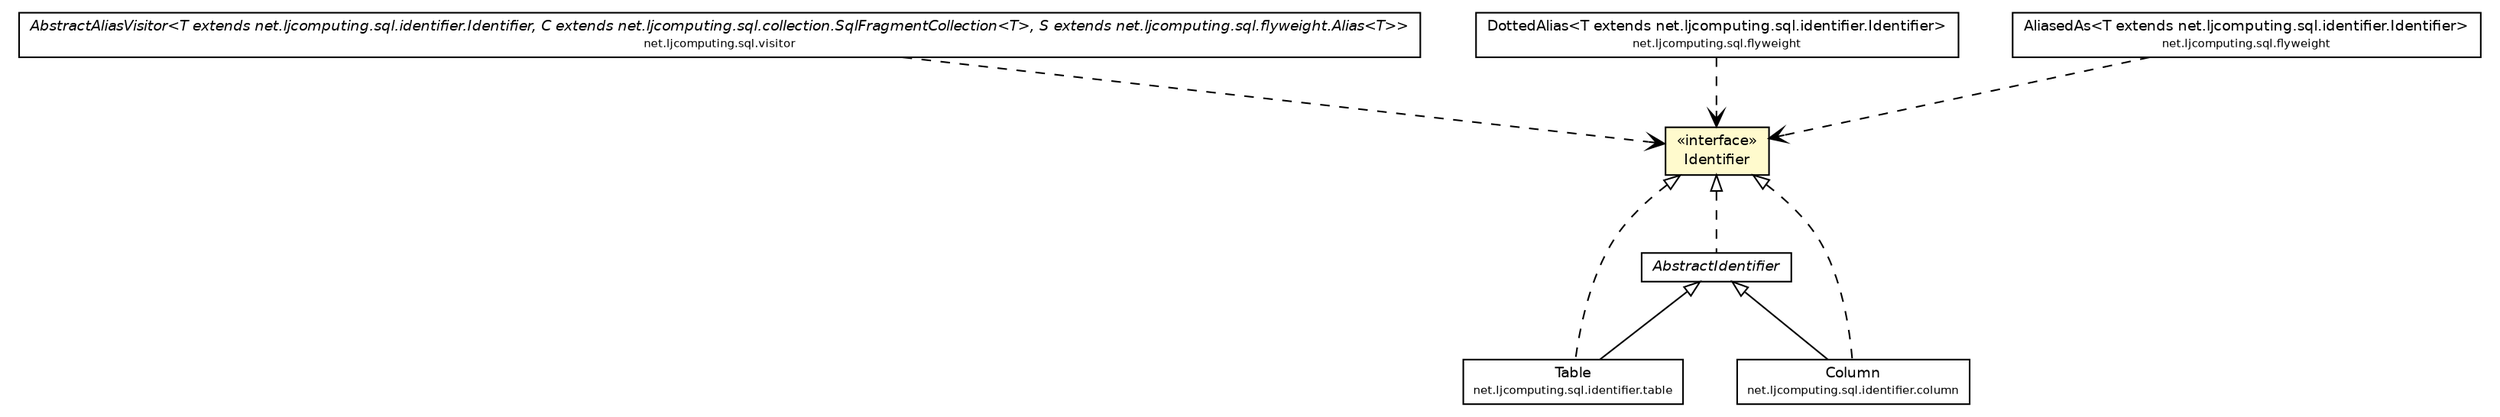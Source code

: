 #!/usr/local/bin/dot
#
# Class diagram 
# Generated by UMLGraph version R5_6 (http://www.umlgraph.org/)
#

digraph G {
	edge [fontname="Helvetica",fontsize=10,labelfontname="Helvetica",labelfontsize=10];
	node [fontname="Helvetica",fontsize=10,shape=plaintext];
	nodesep=0.25;
	ranksep=0.5;
	// net.ljcomputing.sql.visitor.AbstractAliasVisitor<T extends net.ljcomputing.sql.identifier.Identifier, C extends net.ljcomputing.sql.collection.SqlFragmentCollection<T>, S extends net.ljcomputing.sql.flyweight.Alias<T>>
	c738 [label=<<table title="net.ljcomputing.sql.visitor.AbstractAliasVisitor" border="0" cellborder="1" cellspacing="0" cellpadding="2" port="p" href="../visitor/AbstractAliasVisitor.html">
		<tr><td><table border="0" cellspacing="0" cellpadding="1">
<tr><td align="center" balign="center"><font face="Helvetica-Oblique"> AbstractAliasVisitor&lt;T extends net.ljcomputing.sql.identifier.Identifier, C extends net.ljcomputing.sql.collection.SqlFragmentCollection&lt;T&gt;, S extends net.ljcomputing.sql.flyweight.Alias&lt;T&gt;&gt; </font></td></tr>
<tr><td align="center" balign="center"><font point-size="7.0"> net.ljcomputing.sql.visitor </font></td></tr>
		</table></td></tr>
		</table>>, URL="../visitor/AbstractAliasVisitor.html", fontname="Helvetica", fontcolor="black", fontsize=9.0];
	// net.ljcomputing.sql.identifier.table.Table
	c748 [label=<<table title="net.ljcomputing.sql.identifier.table.Table" border="0" cellborder="1" cellspacing="0" cellpadding="2" port="p" href="./table/Table.html">
		<tr><td><table border="0" cellspacing="0" cellpadding="1">
<tr><td align="center" balign="center"> Table </td></tr>
<tr><td align="center" balign="center"><font point-size="7.0"> net.ljcomputing.sql.identifier.table </font></td></tr>
		</table></td></tr>
		</table>>, URL="./table/Table.html", fontname="Helvetica", fontcolor="black", fontsize=9.0];
	// net.ljcomputing.sql.identifier.AbstractIdentifier
	c749 [label=<<table title="net.ljcomputing.sql.identifier.AbstractIdentifier" border="0" cellborder="1" cellspacing="0" cellpadding="2" port="p" href="./AbstractIdentifier.html">
		<tr><td><table border="0" cellspacing="0" cellpadding="1">
<tr><td align="center" balign="center"><font face="Helvetica-Oblique"> AbstractIdentifier </font></td></tr>
		</table></td></tr>
		</table>>, URL="./AbstractIdentifier.html", fontname="Helvetica", fontcolor="black", fontsize=9.0];
	// net.ljcomputing.sql.identifier.Identifier
	c750 [label=<<table title="net.ljcomputing.sql.identifier.Identifier" border="0" cellborder="1" cellspacing="0" cellpadding="2" port="p" bgcolor="lemonChiffon" href="./Identifier.html">
		<tr><td><table border="0" cellspacing="0" cellpadding="1">
<tr><td align="center" balign="center"> &#171;interface&#187; </td></tr>
<tr><td align="center" balign="center"> Identifier </td></tr>
		</table></td></tr>
		</table>>, URL="./Identifier.html", fontname="Helvetica", fontcolor="black", fontsize=9.0];
	// net.ljcomputing.sql.identifier.column.Column
	c751 [label=<<table title="net.ljcomputing.sql.identifier.column.Column" border="0" cellborder="1" cellspacing="0" cellpadding="2" port="p" href="./column/Column.html">
		<tr><td><table border="0" cellspacing="0" cellpadding="1">
<tr><td align="center" balign="center"> Column </td></tr>
<tr><td align="center" balign="center"><font point-size="7.0"> net.ljcomputing.sql.identifier.column </font></td></tr>
		</table></td></tr>
		</table>>, URL="./column/Column.html", fontname="Helvetica", fontcolor="black", fontsize=9.0];
	// net.ljcomputing.sql.flyweight.DottedAlias<T extends net.ljcomputing.sql.identifier.Identifier>
	c754 [label=<<table title="net.ljcomputing.sql.flyweight.DottedAlias" border="0" cellborder="1" cellspacing="0" cellpadding="2" port="p" href="../flyweight/DottedAlias.html">
		<tr><td><table border="0" cellspacing="0" cellpadding="1">
<tr><td align="center" balign="center"> DottedAlias&lt;T extends net.ljcomputing.sql.identifier.Identifier&gt; </td></tr>
<tr><td align="center" balign="center"><font point-size="7.0"> net.ljcomputing.sql.flyweight </font></td></tr>
		</table></td></tr>
		</table>>, URL="../flyweight/DottedAlias.html", fontname="Helvetica", fontcolor="black", fontsize=9.0];
	// net.ljcomputing.sql.flyweight.AliasedAs<T extends net.ljcomputing.sql.identifier.Identifier>
	c755 [label=<<table title="net.ljcomputing.sql.flyweight.AliasedAs" border="0" cellborder="1" cellspacing="0" cellpadding="2" port="p" href="../flyweight/AliasedAs.html">
		<tr><td><table border="0" cellspacing="0" cellpadding="1">
<tr><td align="center" balign="center"> AliasedAs&lt;T extends net.ljcomputing.sql.identifier.Identifier&gt; </td></tr>
<tr><td align="center" balign="center"><font point-size="7.0"> net.ljcomputing.sql.flyweight </font></td></tr>
		</table></td></tr>
		</table>>, URL="../flyweight/AliasedAs.html", fontname="Helvetica", fontcolor="black", fontsize=9.0];
	//net.ljcomputing.sql.identifier.table.Table extends net.ljcomputing.sql.identifier.AbstractIdentifier
	c749:p -> c748:p [dir=back,arrowtail=empty];
	//net.ljcomputing.sql.identifier.table.Table implements net.ljcomputing.sql.identifier.Identifier
	c750:p -> c748:p [dir=back,arrowtail=empty,style=dashed];
	//net.ljcomputing.sql.identifier.AbstractIdentifier implements net.ljcomputing.sql.identifier.Identifier
	c750:p -> c749:p [dir=back,arrowtail=empty,style=dashed];
	//net.ljcomputing.sql.identifier.column.Column extends net.ljcomputing.sql.identifier.AbstractIdentifier
	c749:p -> c751:p [dir=back,arrowtail=empty];
	//net.ljcomputing.sql.identifier.column.Column implements net.ljcomputing.sql.identifier.Identifier
	c750:p -> c751:p [dir=back,arrowtail=empty,style=dashed];
	// net.ljcomputing.sql.visitor.AbstractAliasVisitor<T extends net.ljcomputing.sql.identifier.Identifier, C extends net.ljcomputing.sql.collection.SqlFragmentCollection<T>, S extends net.ljcomputing.sql.flyweight.Alias<T>> DEPEND net.ljcomputing.sql.identifier.Identifier
	c738:p -> c750:p [taillabel="", label="", headlabel="", fontname="Helvetica", fontcolor="black", fontsize=10.0, color="black", arrowhead=open, style=dashed];
	// net.ljcomputing.sql.flyweight.DottedAlias<T extends net.ljcomputing.sql.identifier.Identifier> DEPEND net.ljcomputing.sql.identifier.Identifier
	c754:p -> c750:p [taillabel="", label="", headlabel="", fontname="Helvetica", fontcolor="black", fontsize=10.0, color="black", arrowhead=open, style=dashed];
	// net.ljcomputing.sql.flyweight.AliasedAs<T extends net.ljcomputing.sql.identifier.Identifier> DEPEND net.ljcomputing.sql.identifier.Identifier
	c755:p -> c750:p [taillabel="", label="", headlabel="", fontname="Helvetica", fontcolor="black", fontsize=10.0, color="black", arrowhead=open, style=dashed];
}

